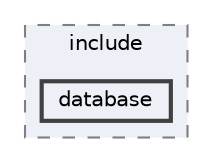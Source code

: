 digraph "final_project/include/database"
{
 // LATEX_PDF_SIZE
  bgcolor="transparent";
  edge [fontname=Helvetica,fontsize=10,labelfontname=Helvetica,labelfontsize=10];
  node [fontname=Helvetica,fontsize=10,shape=box,height=0.2,width=0.4];
  compound=true
  subgraph clusterdir_e5c2d53f60ccd0aa5ae38f5a524d0a9e {
    graph [ bgcolor="#edf0f7", pencolor="grey50", label="include", fontname=Helvetica,fontsize=10 style="filled,dashed", URL="dir_e5c2d53f60ccd0aa5ae38f5a524d0a9e.html",tooltip=""]
  dir_f6e32aafbab63cf0b28f3e90362d33ea [label="database", fillcolor="#edf0f7", color="grey25", style="filled,bold", URL="dir_f6e32aafbab63cf0b28f3e90362d33ea.html",tooltip=""];
  }
}
